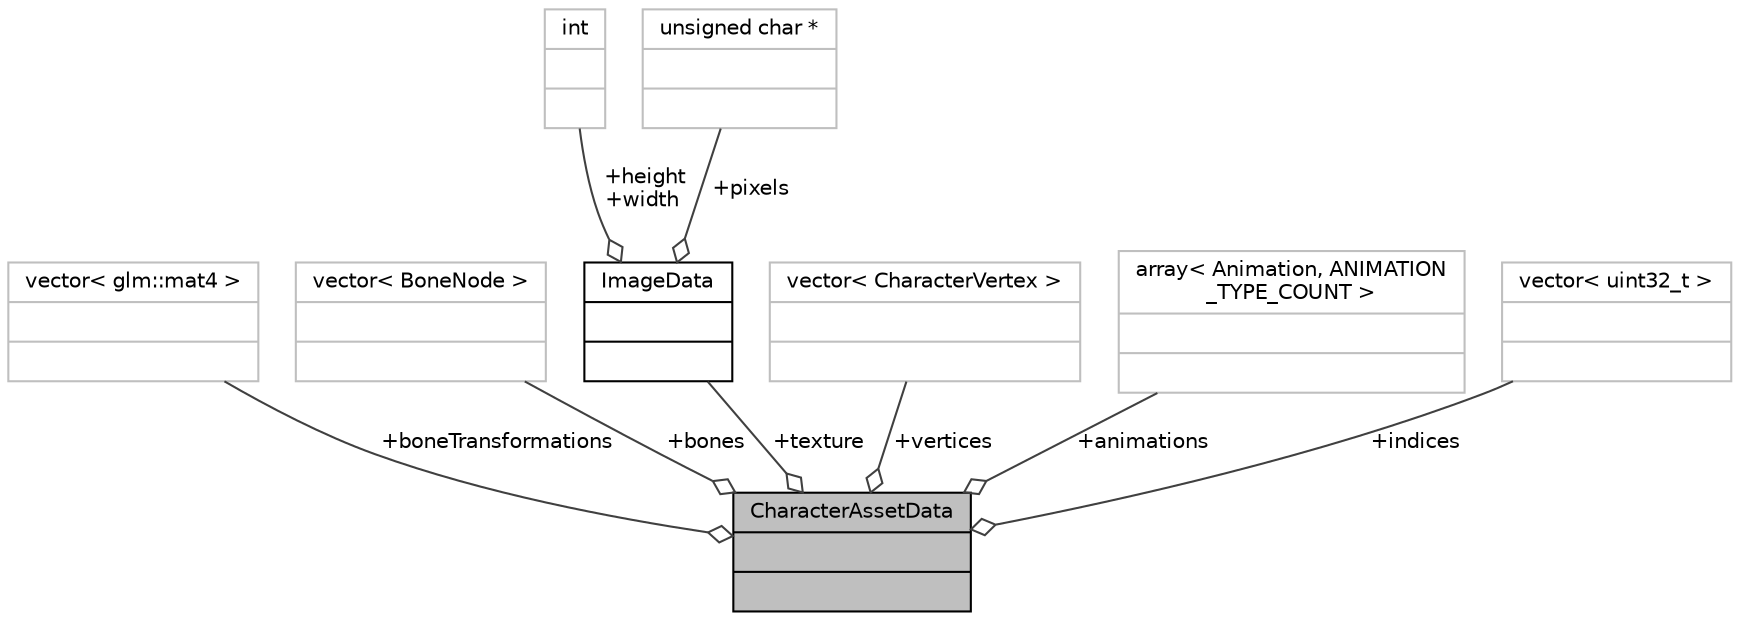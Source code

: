 digraph "CharacterAssetData"
{
 // LATEX_PDF_SIZE
  edge [fontname="Helvetica",fontsize="10",labelfontname="Helvetica",labelfontsize="10"];
  node [fontname="Helvetica",fontsize="10",shape=record];
  Node1 [label="{CharacterAssetData\n||}",height=0.2,width=0.4,color="black", fillcolor="grey75", style="filled", fontcolor="black",tooltip="Contains asset data loaded into memory for a specific character."];
  Node2 -> Node1 [color="grey25",fontsize="10",style="solid",label=" +boneTransformations" ,arrowhead="odiamond",fontname="Helvetica"];
  Node2 [label="{vector\< glm::mat4 \>\n||}",height=0.2,width=0.4,color="grey75", fillcolor="white", style="filled",tooltip=" "];
  Node3 -> Node1 [color="grey25",fontsize="10",style="solid",label=" +bones" ,arrowhead="odiamond",fontname="Helvetica"];
  Node3 [label="{vector\< BoneNode \>\n||}",height=0.2,width=0.4,color="grey75", fillcolor="white", style="filled",tooltip=" "];
  Node4 -> Node1 [color="grey25",fontsize="10",style="solid",label=" +texture" ,arrowhead="odiamond",fontname="Helvetica"];
  Node4 [label="{ImageData\n||}",height=0.2,width=0.4,color="black", fillcolor="white", style="filled",URL="$structImageData.html",tooltip=" "];
  Node5 -> Node4 [color="grey25",fontsize="10",style="solid",label=" +height\n+width" ,arrowhead="odiamond",fontname="Helvetica"];
  Node5 [label="{int\n||}",height=0.2,width=0.4,color="grey75", fillcolor="white", style="filled",tooltip=" "];
  Node6 -> Node4 [color="grey25",fontsize="10",style="solid",label=" +pixels" ,arrowhead="odiamond",fontname="Helvetica"];
  Node6 [label="{unsigned char *\n||}",height=0.2,width=0.4,color="grey75", fillcolor="white", style="filled",tooltip=" "];
  Node7 -> Node1 [color="grey25",fontsize="10",style="solid",label=" +vertices" ,arrowhead="odiamond",fontname="Helvetica"];
  Node7 [label="{vector\< CharacterVertex \>\n||}",height=0.2,width=0.4,color="grey75", fillcolor="white", style="filled",tooltip=" "];
  Node8 -> Node1 [color="grey25",fontsize="10",style="solid",label=" +animations" ,arrowhead="odiamond",fontname="Helvetica"];
  Node8 [label="{array\< Animation, ANIMATION\l_TYPE_COUNT \>\n||}",height=0.2,width=0.4,color="grey75", fillcolor="white", style="filled",tooltip=" "];
  Node9 -> Node1 [color="grey25",fontsize="10",style="solid",label=" +indices" ,arrowhead="odiamond",fontname="Helvetica"];
  Node9 [label="{vector\< uint32_t \>\n||}",height=0.2,width=0.4,color="grey75", fillcolor="white", style="filled",tooltip=" "];
}
